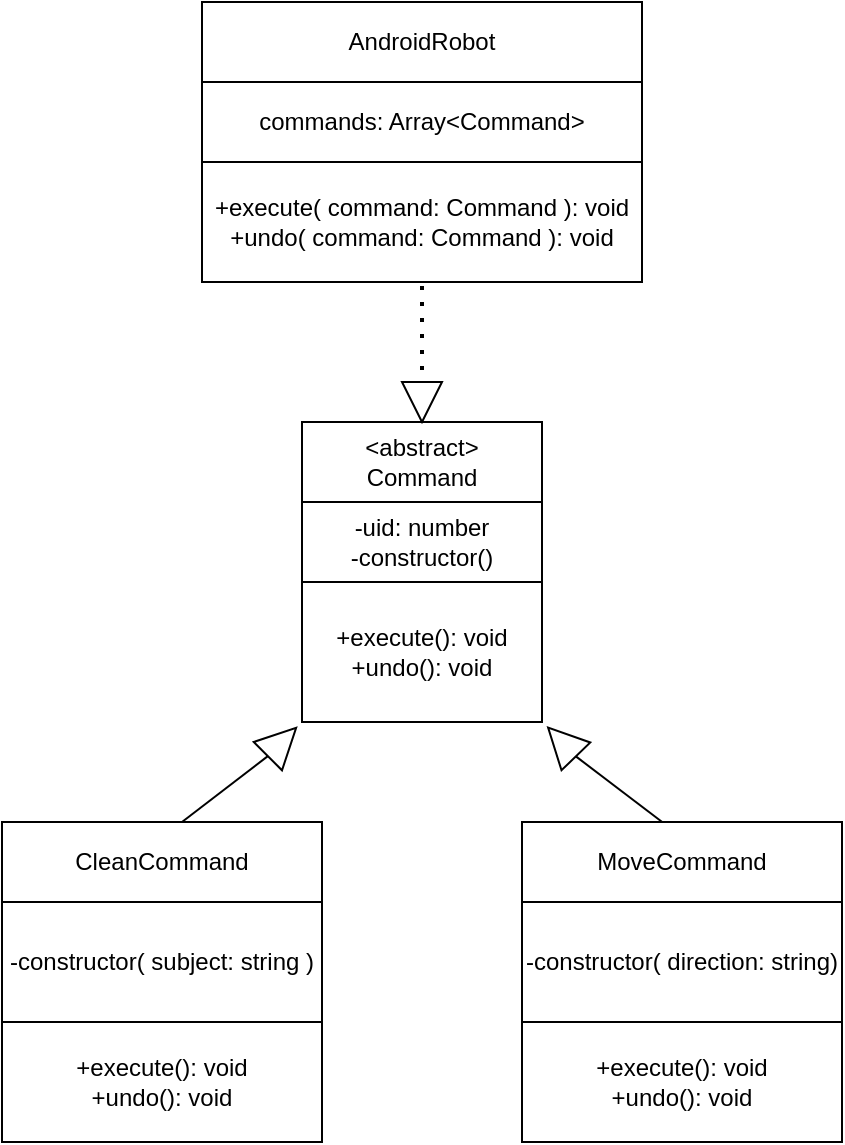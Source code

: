 <mxfile>
    <diagram id="DwMyx9veNnHKkYxbIggZ" name="Page-1">
        <mxGraphModel dx="519" dy="617" grid="1" gridSize="10" guides="1" tooltips="1" connect="1" arrows="1" fold="1" page="1" pageScale="1" pageWidth="827" pageHeight="1169" math="0" shadow="0">
            <root>
                <mxCell id="0"/>
                <mxCell id="1" parent="0"/>
                <mxCell id="2" value="AndroidRobot" style="rounded=0;whiteSpace=wrap;html=1;" parent="1" vertex="1">
                    <mxGeometry x="290" y="70" width="220" height="40" as="geometry"/>
                </mxCell>
                <mxCell id="3" value="commands: Array&amp;lt;Command&amp;gt;" style="rounded=0;whiteSpace=wrap;html=1;" parent="1" vertex="1">
                    <mxGeometry x="290" y="110" width="220" height="40" as="geometry"/>
                </mxCell>
                <mxCell id="4" value="+execute( command: Command ): void&lt;br&gt;+undo( command: Command ): void" style="rounded=0;whiteSpace=wrap;html=1;" parent="1" vertex="1">
                    <mxGeometry x="290" y="150" width="220" height="60" as="geometry"/>
                </mxCell>
                <mxCell id="5" value="&amp;lt;abstract&amp;gt;&lt;br&gt;Command" style="rounded=0;whiteSpace=wrap;html=1;" parent="1" vertex="1">
                    <mxGeometry x="340" y="280" width="120" height="40" as="geometry"/>
                </mxCell>
                <mxCell id="6" value="-uid: number&lt;br&gt;-constructor()" style="rounded=0;whiteSpace=wrap;html=1;" parent="1" vertex="1">
                    <mxGeometry x="340" y="320" width="120" height="40" as="geometry"/>
                </mxCell>
                <mxCell id="7" value="+execute(): void&lt;br&gt;+undo(): void" style="rounded=0;whiteSpace=wrap;html=1;" parent="1" vertex="1">
                    <mxGeometry x="340" y="360" width="120" height="70" as="geometry"/>
                </mxCell>
                <mxCell id="8" value="" style="endArrow=none;dashed=1;html=1;dashPattern=1 3;strokeWidth=2;entryX=0.5;entryY=1;entryDx=0;entryDy=0;" parent="1" target="4" edge="1">
                    <mxGeometry width="50" height="50" relative="1" as="geometry">
                        <mxPoint x="400" y="270" as="sourcePoint"/>
                        <mxPoint x="379.88" y="220" as="targetPoint"/>
                    </mxGeometry>
                </mxCell>
                <mxCell id="12" value="CleanCommand" style="rounded=0;whiteSpace=wrap;html=1;" parent="1" vertex="1">
                    <mxGeometry x="190" y="480" width="160" height="40" as="geometry"/>
                </mxCell>
                <mxCell id="14" value="-constructor( subject: string )" style="rounded=0;whiteSpace=wrap;html=1;" parent="1" vertex="1">
                    <mxGeometry x="190" y="520" width="160" height="60" as="geometry"/>
                </mxCell>
                <mxCell id="15" value="+execute(): void&lt;br&gt;+undo(): void" style="rounded=0;whiteSpace=wrap;html=1;" parent="1" vertex="1">
                    <mxGeometry x="190" y="580" width="160" height="60" as="geometry"/>
                </mxCell>
                <mxCell id="16" value="MoveCommand" style="rounded=0;whiteSpace=wrap;html=1;" parent="1" vertex="1">
                    <mxGeometry x="450" y="480" width="160" height="40" as="geometry"/>
                </mxCell>
                <mxCell id="29" value="" style="triangle;whiteSpace=wrap;html=1;rotation=90;" parent="1" vertex="1">
                    <mxGeometry x="390" y="260" width="20" height="20" as="geometry"/>
                </mxCell>
                <mxCell id="30" value="+execute(): void&lt;br&gt;+undo(): void" style="rounded=0;whiteSpace=wrap;html=1;" parent="1" vertex="1">
                    <mxGeometry x="450" y="580" width="160" height="60" as="geometry"/>
                </mxCell>
                <mxCell id="31" value="-constructor( direction: string)" style="rounded=0;whiteSpace=wrap;html=1;" parent="1" vertex="1">
                    <mxGeometry x="450" y="520" width="160" height="60" as="geometry"/>
                </mxCell>
                <mxCell id="32" value="" style="triangle;whiteSpace=wrap;html=1;rotation=-45;" parent="1" vertex="1">
                    <mxGeometry x="320" y="430" width="20" height="20" as="geometry"/>
                </mxCell>
                <mxCell id="34" value="" style="triangle;whiteSpace=wrap;html=1;rotation=-134;" parent="1" vertex="1">
                    <mxGeometry x="460" y="430" width="20" height="20" as="geometry"/>
                </mxCell>
                <mxCell id="35" value="" style="endArrow=none;html=1;entryX=0;entryY=0.5;entryDx=0;entryDy=0;" parent="1" target="32" edge="1">
                    <mxGeometry width="50" height="50" relative="1" as="geometry">
                        <mxPoint x="280" y="480" as="sourcePoint"/>
                        <mxPoint x="320" y="450" as="targetPoint"/>
                    </mxGeometry>
                </mxCell>
                <mxCell id="36" value="" style="endArrow=none;html=1;entryX=0;entryY=0.5;entryDx=0;entryDy=0;exitX=0.438;exitY=0;exitDx=0;exitDy=0;exitPerimeter=0;" parent="1" source="16" target="34" edge="1">
                    <mxGeometry width="50" height="50" relative="1" as="geometry">
                        <mxPoint x="410" y="480" as="sourcePoint"/>
                        <mxPoint x="460" y="430" as="targetPoint"/>
                    </mxGeometry>
                </mxCell>
            </root>
        </mxGraphModel>
    </diagram>
</mxfile>